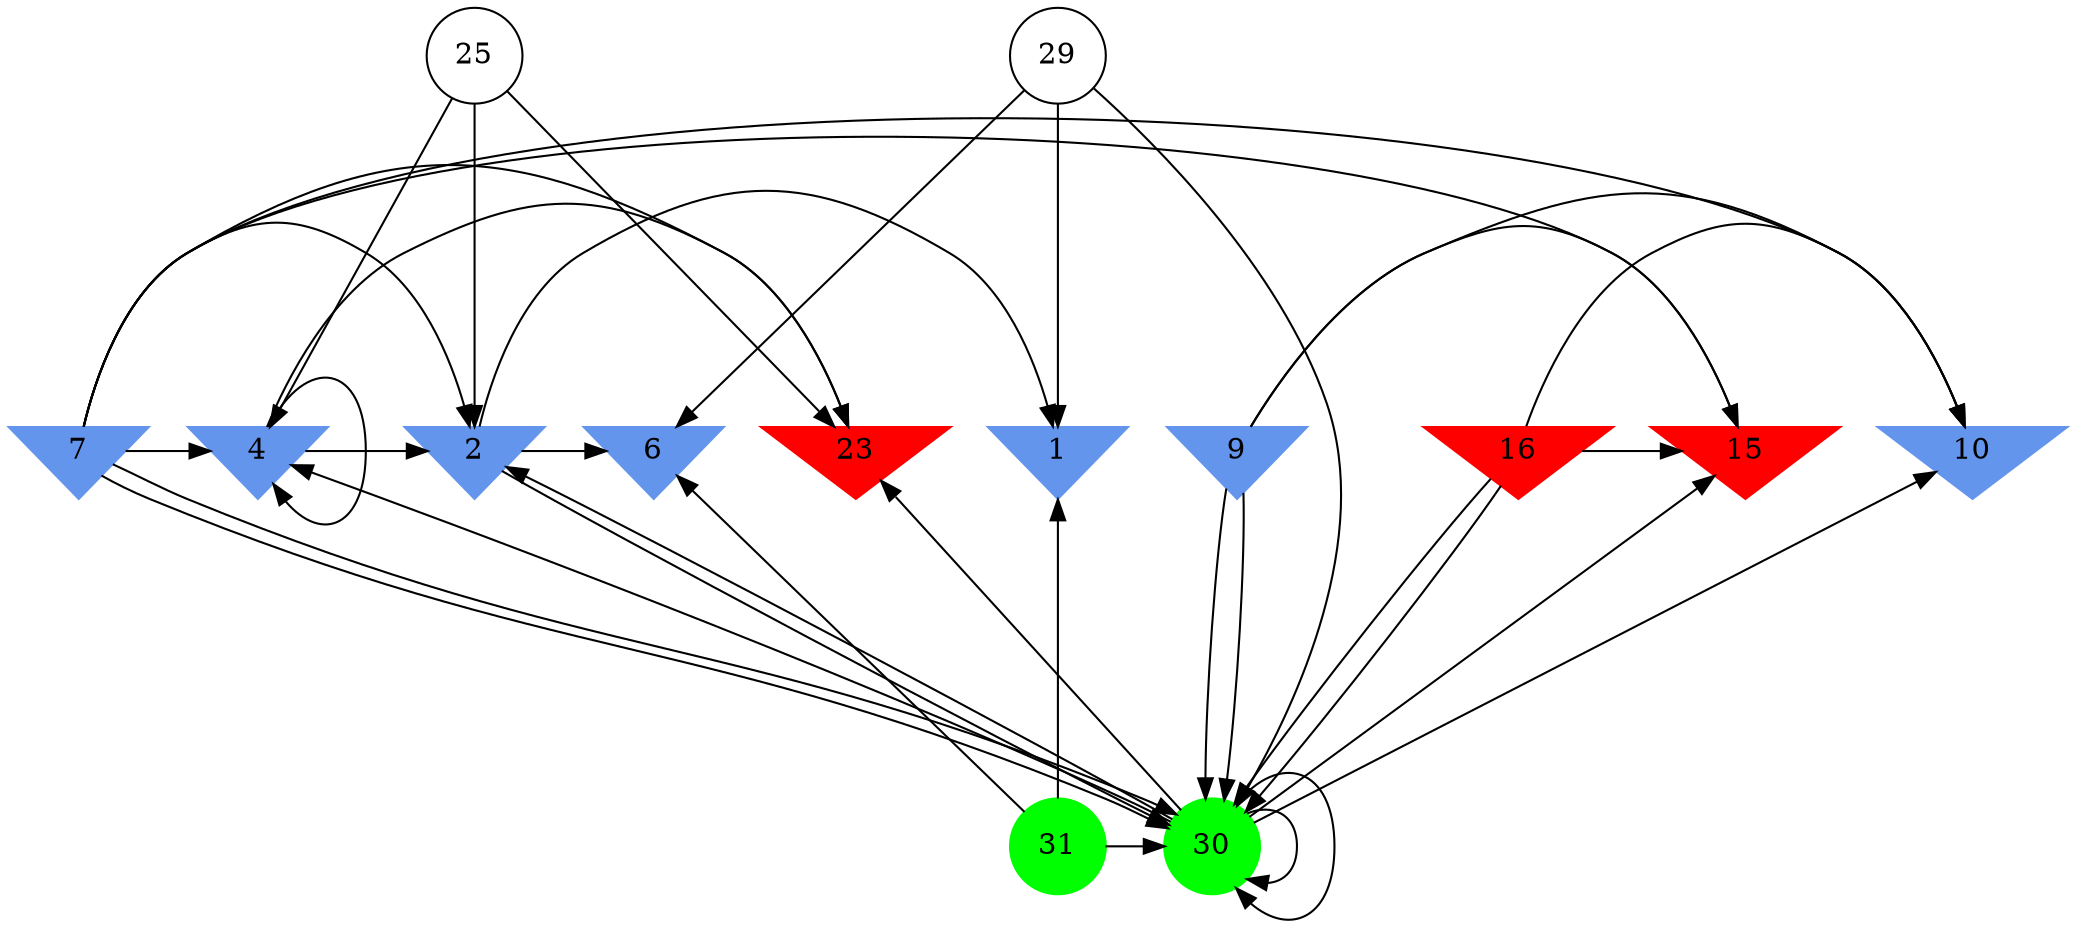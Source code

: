 digraph brain {
	ranksep=2.0;
	1 [shape=invtriangle,style=filled,color=cornflowerblue];
	2 [shape=invtriangle,style=filled,color=cornflowerblue];
	4 [shape=invtriangle,style=filled,color=cornflowerblue];
	6 [shape=invtriangle,style=filled,color=cornflowerblue];
	7 [shape=invtriangle,style=filled,color=cornflowerblue];
	9 [shape=invtriangle,style=filled,color=cornflowerblue];
	10 [shape=invtriangle,style=filled,color=cornflowerblue];
	15 [shape=invtriangle,style=filled,color=red];
	16 [shape=invtriangle,style=filled,color=red];
	23 [shape=invtriangle,style=filled,color=red];
	25 [shape=circle,color=black];
	29 [shape=circle,color=black];
	30 [shape=circle,style=filled,color=green];
	31 [shape=circle,style=filled,color=green];
	9	->	10;
	9	->	30;
	9	->	30;
	9	->	15;
	30	->	10;
	30	->	30;
	30	->	30;
	30	->	15;
	7	->	10;
	7	->	30;
	7	->	30;
	7	->	15;
	16	->	10;
	16	->	30;
	16	->	30;
	16	->	15;
	4	->	2;
	4	->	23;
	4	->	4;
	7	->	2;
	7	->	23;
	7	->	4;
	25	->	2;
	25	->	23;
	25	->	4;
	30	->	2;
	30	->	23;
	30	->	4;
	31	->	1;
	31	->	30;
	31	->	6;
	2	->	1;
	2	->	30;
	2	->	6;
	29	->	1;
	29	->	30;
	29	->	6;
	{ rank=same; 1; 2; 4; 6; 7; 9; 10; 15; 16; 23; }
	{ rank=same; 25; 29; }
	{ rank=same; 30; 31; }
}
